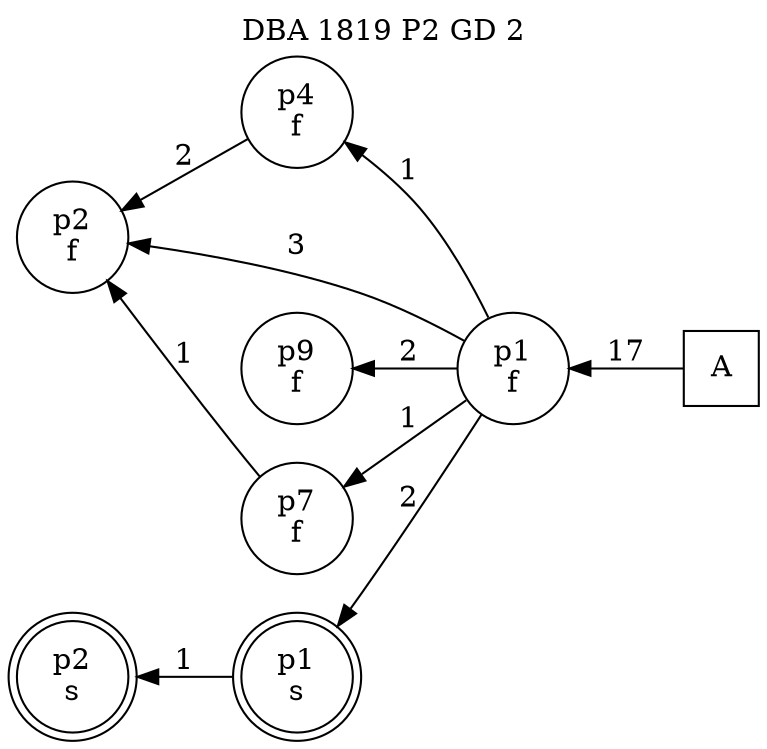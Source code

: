 digraph DBA_1819_P2_GD_2_GOOD {
labelloc="tl"
label= " DBA 1819 P2 GD 2 "
rankdir="RL";
graph [ size=" 10 , 10 !"]

"A" [shape="square" label="A"]
"p1_f" [shape="circle" label="p1
f"]
"p4_f" [shape="circle" label="p4
f"]
"p2_f" [shape="circle" label="p2
f"]
"p9_f" [shape="circle" label="p9
f"]
"p7_f" [shape="circle" label="p7
f"]
"p1_s" [shape="doublecircle" label="p1
s"]
"p2_s" [shape="doublecircle" label="p2
s"]
"A" -> "p1_f" [ label=17]
"p1_f" -> "p4_f" [ label=1]
"p1_f" -> "p2_f" [ label=3]
"p1_f" -> "p9_f" [ label=2]
"p1_f" -> "p7_f" [ label=1]
"p1_f" -> "p1_s" [ label=2]
"p4_f" -> "p2_f" [ label=2]
"p7_f" -> "p2_f" [ label=1]
"p1_s" -> "p2_s" [ label=1]
}
